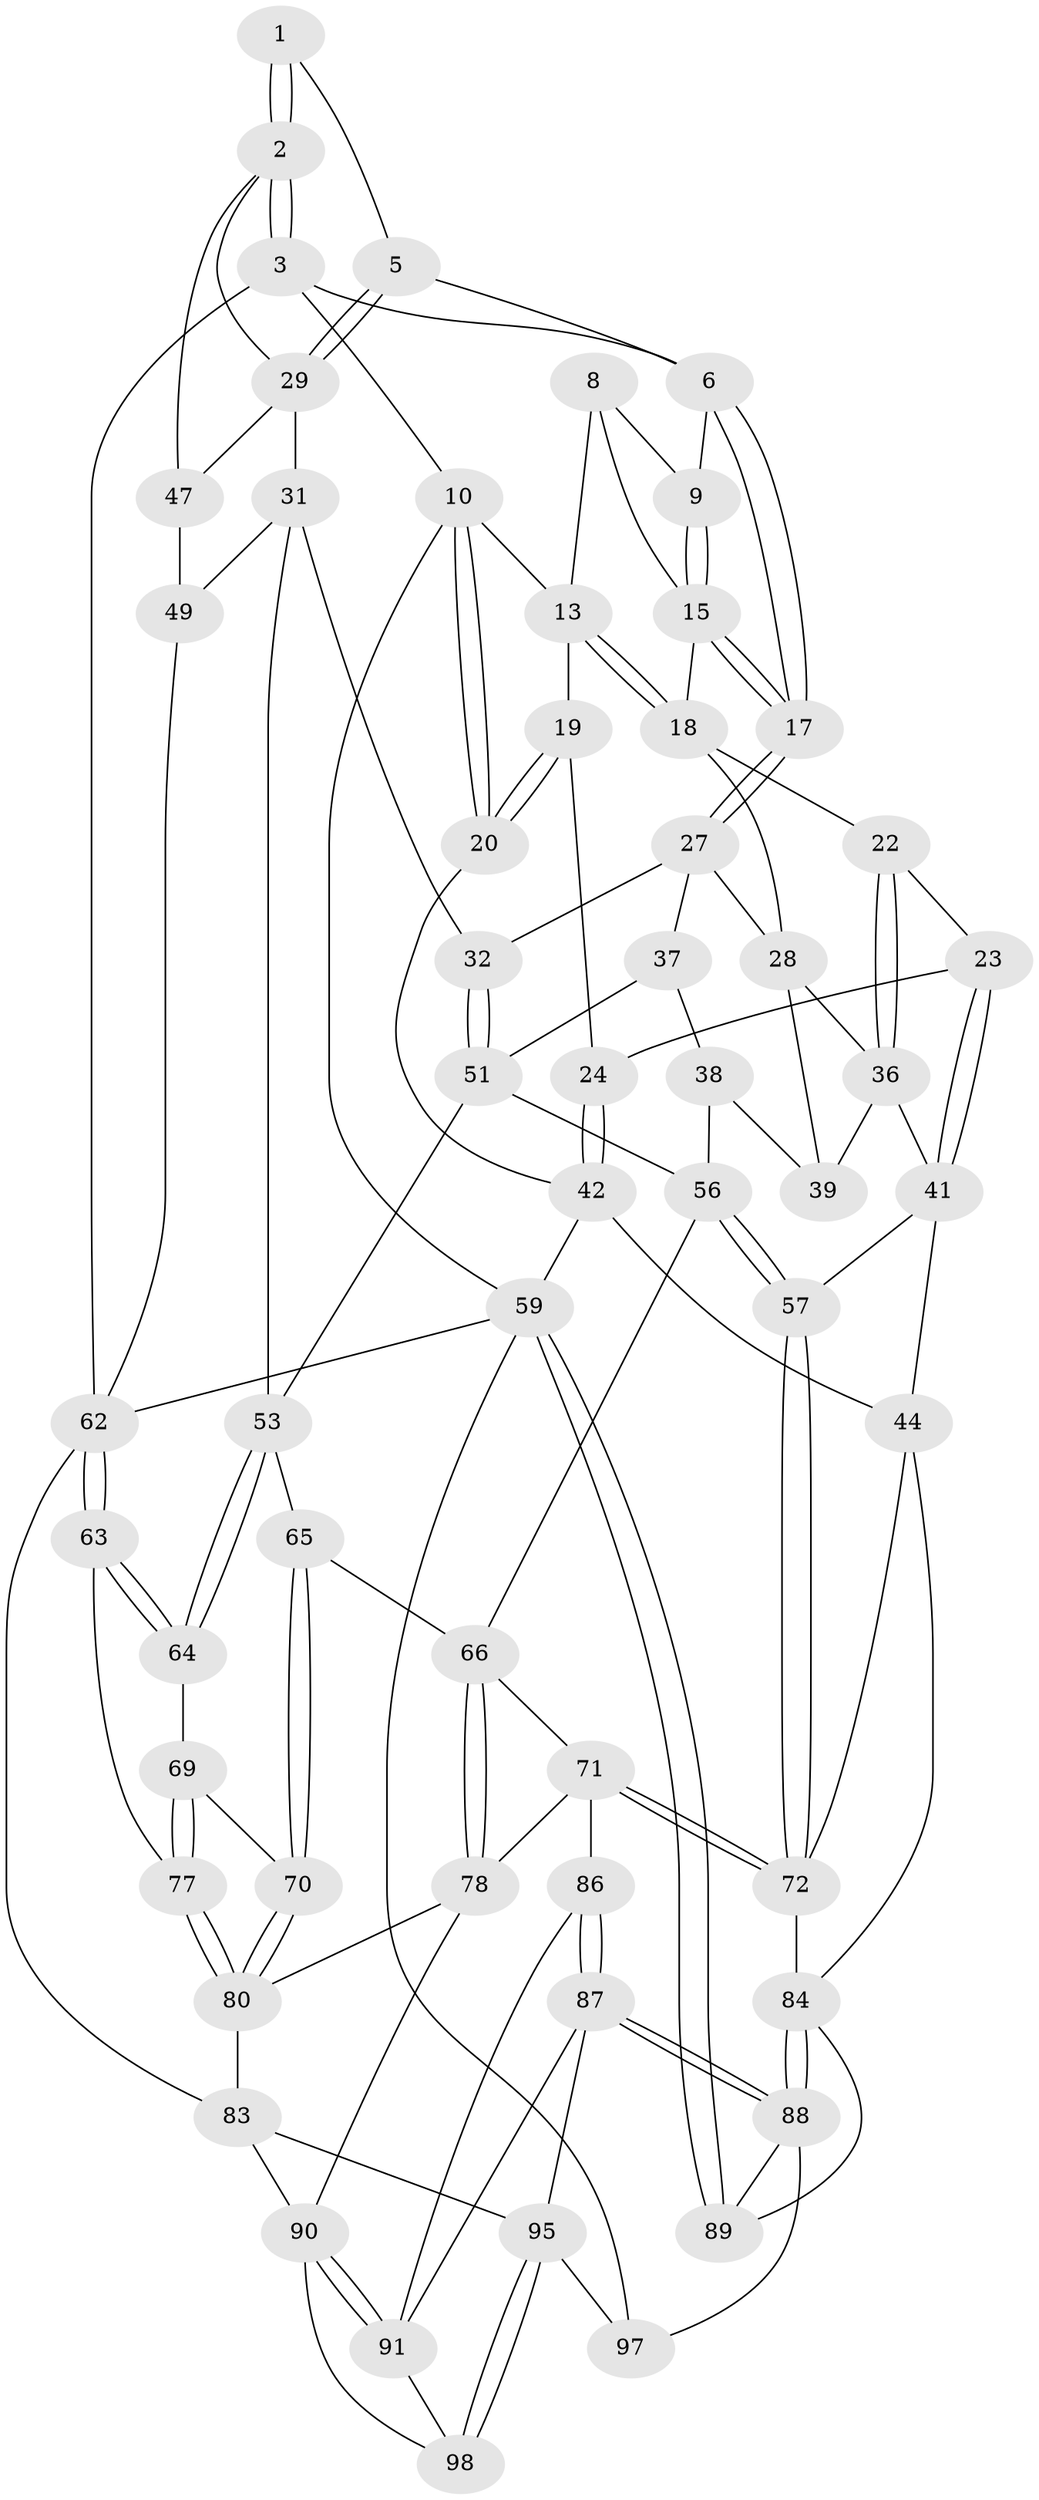 // original degree distribution, {3: 0.03, 6: 0.26, 4: 0.26, 5: 0.45}
// Generated by graph-tools (version 1.1) at 2025/11/02/27/25 16:11:57]
// undirected, 59 vertices, 136 edges
graph export_dot {
graph [start="1"]
  node [color=gray90,style=filled];
  1 [pos="+0.7868738322600906+0.07555670924236207"];
  2 [pos="+1+0",super="+34"];
  3 [pos="+1+0",super="+4"];
  5 [pos="+0.7207386267847128+0.1855018909295843"];
  6 [pos="+0.6686912749703707+0.149512697176626",super="+7"];
  8 [pos="+0.40886556549266145+0",super="+12"];
  9 [pos="+0.4475642479803514+0"];
  10 [pos="+0+0",super="+11"];
  13 [pos="+0.1712276993427575+0.14200710149828824",super="+14"];
  15 [pos="+0.4180896324184569+0.18728457299281934",super="+16"];
  17 [pos="+0.47104119827794066+0.26637900306008244"];
  18 [pos="+0.2590763662463631+0.2609776555321669",super="+21"];
  19 [pos="+0.15552007214110564+0.14490788553489492",super="+25"];
  20 [pos="+0+0",super="+26"];
  22 [pos="+0.21569011132462151+0.3398078734148131"];
  23 [pos="+0.09830261937933031+0.3417388947372223"];
  24 [pos="+0.05164222009005228+0.31991045066534646"];
  27 [pos="+0.46783492151513717+0.29578331985643846",super="+33"];
  28 [pos="+0.37139226217028876+0.3388916692919542",super="+35"];
  29 [pos="+0.7777814147041807+0.2559024334831444",super="+30"];
  31 [pos="+0.6809756450864725+0.40983273721317925",super="+50"];
  32 [pos="+0.6760663303663796+0.41133172956374137"];
  36 [pos="+0.23867283332641062+0.4171795637507316",super="+40"];
  37 [pos="+0.4891509603304203+0.49328240764214776"];
  38 [pos="+0.4193647709751224+0.4849725224411935",super="+55"];
  39 [pos="+0.3708454816306325+0.42670026720170007",super="+46"];
  41 [pos="+0.15219378381455947+0.49928927770882503",super="+43"];
  42 [pos="+0+0.3804915535436574",super="+45"];
  44 [pos="+0+0.608423855431155",super="+76"];
  47 [pos="+1+0.5390227185098713",super="+48"];
  49 [pos="+0.8951952277911435+0.5628394159698594",super="+61"];
  51 [pos="+0.6204911692748819+0.587131976095127",super="+52"];
  53 [pos="+0.7513146193640247+0.6326619618091396",super="+54"];
  56 [pos="+0.2927860419487442+0.6233436992705582",super="+58"];
  57 [pos="+0.27678507002542174+0.6584239349934169"];
  59 [pos="+0+0.9161235019615175",super="+60"];
  62 [pos="+1+0.6897169991579905",super="+73"];
  63 [pos="+0.9585048757059501+0.725784468582463",super="+74"];
  64 [pos="+0.7550407902536758+0.6476342162823446",super="+68"];
  65 [pos="+0.5821614529256015+0.7267297106471606"];
  66 [pos="+0.5633962259235651+0.7270786903074973",super="+67"];
  69 [pos="+0.7519652740996822+0.7130961364961165"];
  70 [pos="+0.670812039860658+0.7722114798192132"];
  71 [pos="+0.38100014236086954+0.7784943425294433",super="+79"];
  72 [pos="+0.2741546226066783+0.6696791815464058",super="+75"];
  77 [pos="+0.8175507661227688+0.8057258849796226"];
  78 [pos="+0.5414694952179695+0.7919226595005733",super="+82"];
  80 [pos="+0.7358959800222918+1",super="+81"];
  83 [pos="+0.7895206370162127+1",super="+100"];
  84 [pos="+0.19978212905758264+0.8373841664416215",super="+85"];
  86 [pos="+0.3760783355462168+0.8324284314201505"];
  87 [pos="+0.24034603855359055+0.8695297125291281",super="+93"];
  88 [pos="+0.20879517434465808+0.8590270826587734",super="+94"];
  89 [pos="+0.0413413156272198+0.8992788342879979"];
  90 [pos="+0.5060332435360267+0.9095375258070866",super="+99"];
  91 [pos="+0.38760938625643415+0.8479174760379115",super="+92"];
  95 [pos="+0.30484449851439605+1",super="+96"];
  97 [pos="+0.12180343820335789+1"];
  98 [pos="+0.35636835529710603+0.9588942519675717"];
  1 -- 2;
  1 -- 2;
  1 -- 5;
  2 -- 3;
  2 -- 3;
  2 -- 29;
  2 -- 47;
  3 -- 10;
  3 -- 62;
  3 -- 6;
  5 -- 6;
  5 -- 29;
  5 -- 29;
  6 -- 17;
  6 -- 17;
  6 -- 9;
  8 -- 9;
  8 -- 13;
  8 -- 15;
  9 -- 15;
  9 -- 15;
  10 -- 20;
  10 -- 20;
  10 -- 59;
  10 -- 13;
  13 -- 18;
  13 -- 18;
  13 -- 19;
  15 -- 17;
  15 -- 17;
  15 -- 18;
  17 -- 27;
  17 -- 27;
  18 -- 28;
  18 -- 22;
  19 -- 20 [weight=2];
  19 -- 20;
  19 -- 24;
  20 -- 42;
  22 -- 23;
  22 -- 36;
  22 -- 36;
  23 -- 24;
  23 -- 41;
  23 -- 41;
  24 -- 42;
  24 -- 42;
  27 -- 28;
  27 -- 32;
  27 -- 37;
  28 -- 36;
  28 -- 39;
  29 -- 31;
  29 -- 47;
  31 -- 32;
  31 -- 49;
  31 -- 53;
  32 -- 51;
  32 -- 51;
  36 -- 41;
  36 -- 39;
  37 -- 38;
  37 -- 51;
  38 -- 39 [weight=2];
  38 -- 56;
  41 -- 44;
  41 -- 57;
  42 -- 59;
  42 -- 44;
  44 -- 72;
  44 -- 84;
  47 -- 49 [weight=2];
  49 -- 62;
  51 -- 53;
  51 -- 56;
  53 -- 64;
  53 -- 64;
  53 -- 65;
  56 -- 57;
  56 -- 57;
  56 -- 66;
  57 -- 72;
  57 -- 72;
  59 -- 89;
  59 -- 89;
  59 -- 97;
  59 -- 62;
  62 -- 63;
  62 -- 63;
  62 -- 83;
  63 -- 64 [weight=2];
  63 -- 64;
  63 -- 77;
  64 -- 69;
  65 -- 66;
  65 -- 70;
  65 -- 70;
  66 -- 78;
  66 -- 78;
  66 -- 71;
  69 -- 70;
  69 -- 77;
  69 -- 77;
  70 -- 80;
  70 -- 80;
  71 -- 72;
  71 -- 72;
  71 -- 86;
  71 -- 78;
  72 -- 84;
  77 -- 80;
  77 -- 80;
  78 -- 80;
  78 -- 90;
  80 -- 83;
  83 -- 90;
  83 -- 95;
  84 -- 88;
  84 -- 88;
  84 -- 89;
  86 -- 87;
  86 -- 87;
  86 -- 91;
  87 -- 88;
  87 -- 88;
  87 -- 91;
  87 -- 95;
  88 -- 89;
  88 -- 97;
  90 -- 91;
  90 -- 91;
  90 -- 98;
  91 -- 98;
  95 -- 98;
  95 -- 98;
  95 -- 97;
}
